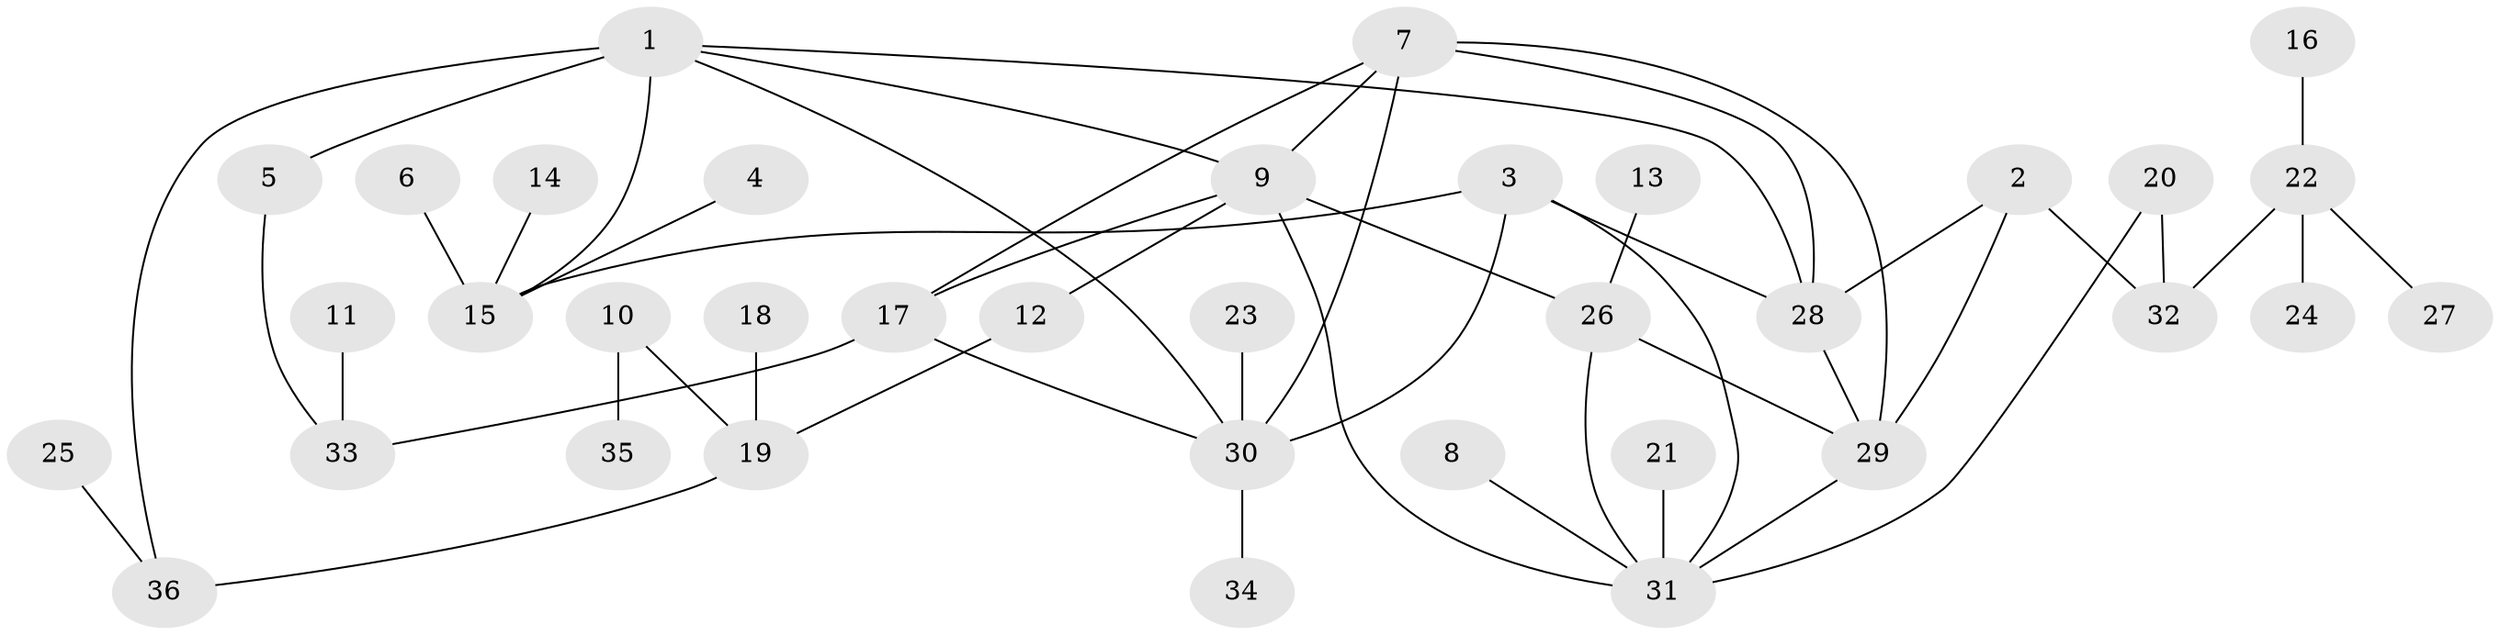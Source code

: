 // original degree distribution, {6: 0.09859154929577464, 7: 0.028169014084507043, 3: 0.07042253521126761, 8: 0.014084507042253521, 4: 0.014084507042253521, 9: 0.014084507042253521, 5: 0.056338028169014086, 1: 0.5352112676056338, 2: 0.16901408450704225}
// Generated by graph-tools (version 1.1) at 2025/02/03/09/25 03:02:53]
// undirected, 36 vertices, 50 edges
graph export_dot {
graph [start="1"]
  node [color=gray90,style=filled];
  1;
  2;
  3;
  4;
  5;
  6;
  7;
  8;
  9;
  10;
  11;
  12;
  13;
  14;
  15;
  16;
  17;
  18;
  19;
  20;
  21;
  22;
  23;
  24;
  25;
  26;
  27;
  28;
  29;
  30;
  31;
  32;
  33;
  34;
  35;
  36;
  1 -- 5 [weight=1.0];
  1 -- 9 [weight=1.0];
  1 -- 15 [weight=1.0];
  1 -- 28 [weight=1.0];
  1 -- 30 [weight=1.0];
  1 -- 36 [weight=2.0];
  2 -- 28 [weight=1.0];
  2 -- 29 [weight=1.0];
  2 -- 32 [weight=1.0];
  3 -- 15 [weight=2.0];
  3 -- 28 [weight=1.0];
  3 -- 30 [weight=1.0];
  3 -- 31 [weight=1.0];
  4 -- 15 [weight=1.0];
  5 -- 33 [weight=1.0];
  6 -- 15 [weight=1.0];
  7 -- 9 [weight=1.0];
  7 -- 17 [weight=1.0];
  7 -- 28 [weight=1.0];
  7 -- 29 [weight=1.0];
  7 -- 30 [weight=1.0];
  8 -- 31 [weight=1.0];
  9 -- 12 [weight=1.0];
  9 -- 17 [weight=1.0];
  9 -- 26 [weight=1.0];
  9 -- 31 [weight=1.0];
  10 -- 19 [weight=1.0];
  10 -- 35 [weight=1.0];
  11 -- 33 [weight=1.0];
  12 -- 19 [weight=1.0];
  13 -- 26 [weight=1.0];
  14 -- 15 [weight=1.0];
  16 -- 22 [weight=1.0];
  17 -- 30 [weight=1.0];
  17 -- 33 [weight=1.0];
  18 -- 19 [weight=1.0];
  19 -- 36 [weight=1.0];
  20 -- 31 [weight=1.0];
  20 -- 32 [weight=1.0];
  21 -- 31 [weight=1.0];
  22 -- 24 [weight=1.0];
  22 -- 27 [weight=1.0];
  22 -- 32 [weight=1.0];
  23 -- 30 [weight=1.0];
  25 -- 36 [weight=1.0];
  26 -- 29 [weight=1.0];
  26 -- 31 [weight=1.0];
  28 -- 29 [weight=1.0];
  29 -- 31 [weight=1.0];
  30 -- 34 [weight=1.0];
}
